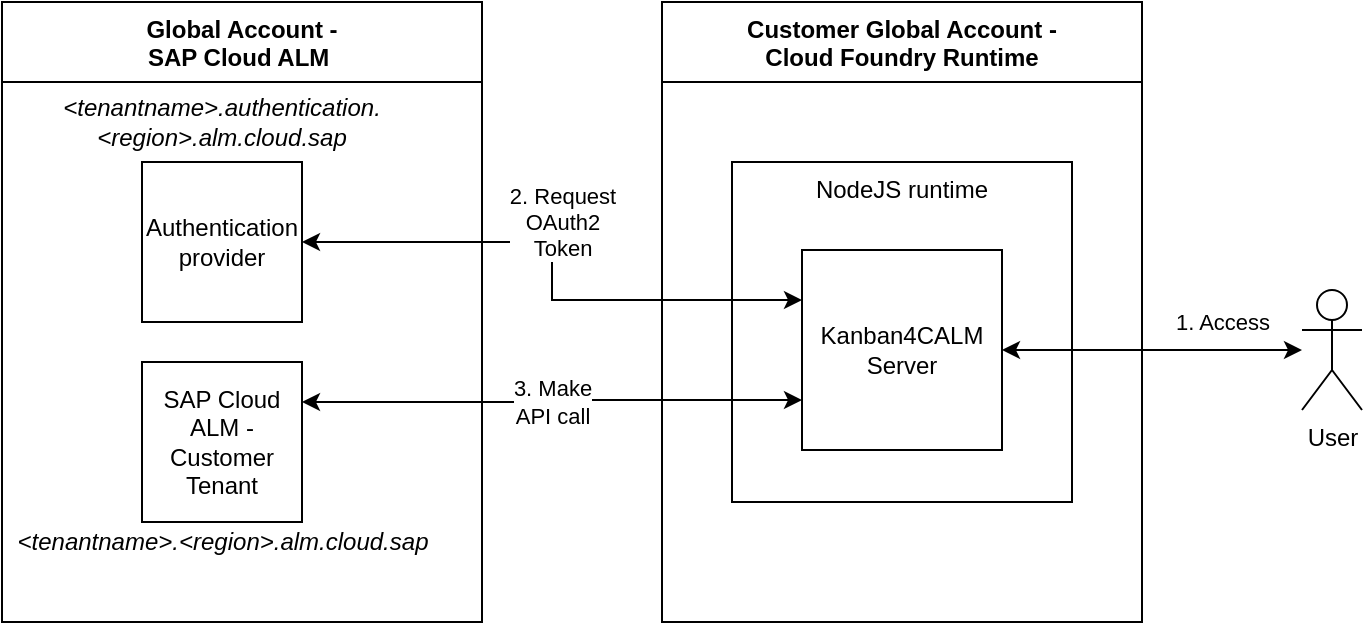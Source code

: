<mxfile version="14.6.13" type="device"><diagram id="xVHe9GMG1ixhP3f2K68I" name="Page-1"><mxGraphModel dx="1389" dy="1028" grid="1" gridSize="10" guides="1" tooltips="1" connect="1" arrows="1" fold="1" page="1" pageScale="1" pageWidth="1169" pageHeight="827" math="0" shadow="0"><root><mxCell id="0"/><mxCell id="1" parent="0"/><mxCell id="S2gneVf2yPAZ9lIuBO61-1" value="Customer Global Account - &#10;Cloud Foundry Runtime" style="swimlane;startSize=40;verticalAlign=top;" vertex="1" parent="1"><mxGeometry x="380" y="200" width="240" height="310" as="geometry"/></mxCell><mxCell id="S2gneVf2yPAZ9lIuBO61-5" value="NodeJS runtime" style="whiteSpace=wrap;html=1;aspect=fixed;verticalAlign=top;" vertex="1" parent="S2gneVf2yPAZ9lIuBO61-1"><mxGeometry x="35" y="80" width="170" height="170" as="geometry"/></mxCell><mxCell id="S2gneVf2yPAZ9lIuBO61-3" value="Kanban4CALM Server" style="whiteSpace=wrap;html=1;aspect=fixed;" vertex="1" parent="S2gneVf2yPAZ9lIuBO61-1"><mxGeometry x="70" y="124" width="100" height="100" as="geometry"/></mxCell><mxCell id="S2gneVf2yPAZ9lIuBO61-9" value="1. Access" style="edgeStyle=orthogonalEdgeStyle;rounded=0;orthogonalLoop=1;jettySize=auto;html=1;entryX=1;entryY=0.5;entryDx=0;entryDy=0;endArrow=classic;endFill=1;startArrow=classic;startFill=1;" edge="1" parent="1" source="S2gneVf2yPAZ9lIuBO61-2" target="S2gneVf2yPAZ9lIuBO61-3"><mxGeometry x="-0.467" y="-14" relative="1" as="geometry"><mxPoint x="650" y="400" as="targetPoint"/><mxPoint as="offset"/></mxGeometry></mxCell><mxCell id="S2gneVf2yPAZ9lIuBO61-2" value="User" style="shape=umlActor;verticalLabelPosition=bottom;verticalAlign=top;html=1;outlineConnect=0;" vertex="1" parent="1"><mxGeometry x="700" y="344" width="30" height="60" as="geometry"/></mxCell><mxCell id="S2gneVf2yPAZ9lIuBO61-6" value="Global Account -&#10;SAP Cloud ALM " style="swimlane;startSize=40;" vertex="1" parent="1"><mxGeometry x="50" y="200" width="240" height="310" as="geometry"/></mxCell><mxCell id="S2gneVf2yPAZ9lIuBO61-7" value="SAP Cloud ALM - Customer Tenant" style="whiteSpace=wrap;html=1;aspect=fixed;" vertex="1" parent="S2gneVf2yPAZ9lIuBO61-6"><mxGeometry x="70" y="180" width="80" height="80" as="geometry"/></mxCell><mxCell id="S2gneVf2yPAZ9lIuBO61-8" value="Authentication provider" style="whiteSpace=wrap;html=1;aspect=fixed;" vertex="1" parent="S2gneVf2yPAZ9lIuBO61-6"><mxGeometry x="70" y="80" width="80" height="80" as="geometry"/></mxCell><mxCell id="S2gneVf2yPAZ9lIuBO61-14" value="&amp;lt;tenantname&amp;gt;.&amp;lt;region&amp;gt;.alm.cloud.sap" style="text;html=1;align=center;verticalAlign=middle;resizable=0;points=[];autosize=1;strokeColor=none;fontStyle=2" vertex="1" parent="S2gneVf2yPAZ9lIuBO61-6"><mxGeometry y="260" width="220" height="20" as="geometry"/></mxCell><mxCell id="S2gneVf2yPAZ9lIuBO61-15" value="&amp;lt;tenantname&amp;gt;.authentication.&amp;lt;region&amp;gt;.alm.cloud.sap" style="text;html=1;strokeColor=none;fillColor=none;align=center;verticalAlign=middle;whiteSpace=wrap;rounded=0;fontStyle=2" vertex="1" parent="S2gneVf2yPAZ9lIuBO61-6"><mxGeometry x="90" y="50" width="40" height="20" as="geometry"/></mxCell><mxCell id="S2gneVf2yPAZ9lIuBO61-10" value="2. Request&lt;br&gt;OAuth2&lt;br&gt;Token" style="edgeStyle=orthogonalEdgeStyle;rounded=0;orthogonalLoop=1;jettySize=auto;html=1;exitX=0;exitY=0.25;exitDx=0;exitDy=0;entryX=1;entryY=0.5;entryDx=0;entryDy=0;endFill=1;startFill=1;startArrow=classic;" edge="1" parent="1" source="S2gneVf2yPAZ9lIuBO61-3" target="S2gneVf2yPAZ9lIuBO61-8"><mxGeometry x="0.104" y="-11" relative="1" as="geometry"><mxPoint x="340" y="290" as="targetPoint"/><mxPoint x="5" y="1" as="offset"/></mxGeometry></mxCell><mxCell id="S2gneVf2yPAZ9lIuBO61-11" value="3. Make&lt;br&gt;API call" style="edgeStyle=orthogonalEdgeStyle;rounded=0;orthogonalLoop=1;jettySize=auto;html=1;exitX=0;exitY=0.75;exitDx=0;exitDy=0;entryX=1;entryY=0.25;entryDx=0;entryDy=0;endFill=1;startFill=1;startArrow=classic;" edge="1" parent="1" source="S2gneVf2yPAZ9lIuBO61-3" target="S2gneVf2yPAZ9lIuBO61-7"><mxGeometry relative="1" as="geometry"><mxPoint x="220" y="370" as="targetPoint"/></mxGeometry></mxCell></root></mxGraphModel></diagram></mxfile>
